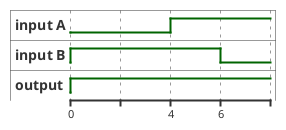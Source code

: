 @startuml
binary "input A" as W0
binary "input B" as W1
binary "output" as W2

@0
W0 is {low,high} 
W1 is {low,high} 
W2 is {low,high} 

@0
W0 is low

@6
W1 is low

@0
W2 is low

@4
W0 is high

@0
W1 is high

@0
W2 is high

@enduml

